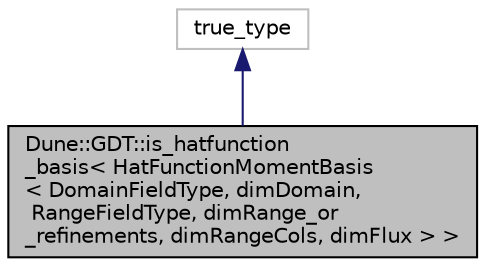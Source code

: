 digraph "Dune::GDT::is_hatfunction_basis&lt; HatFunctionMomentBasis&lt; DomainFieldType, dimDomain, RangeFieldType, dimRange_or_refinements, dimRangeCols, dimFlux &gt; &gt;"
{
  edge [fontname="Helvetica",fontsize="10",labelfontname="Helvetica",labelfontsize="10"];
  node [fontname="Helvetica",fontsize="10",shape=record];
  Node0 [label="Dune::GDT::is_hatfunction\l_basis\< HatFunctionMomentBasis\l\< DomainFieldType, dimDomain,\l RangeFieldType, dimRange_or\l_refinements, dimRangeCols, dimFlux \> \>",height=0.2,width=0.4,color="black", fillcolor="grey75", style="filled", fontcolor="black"];
  Node1 -> Node0 [dir="back",color="midnightblue",fontsize="10",style="solid",fontname="Helvetica"];
  Node1 [label="true_type",height=0.2,width=0.4,color="grey75", fillcolor="white", style="filled"];
}
